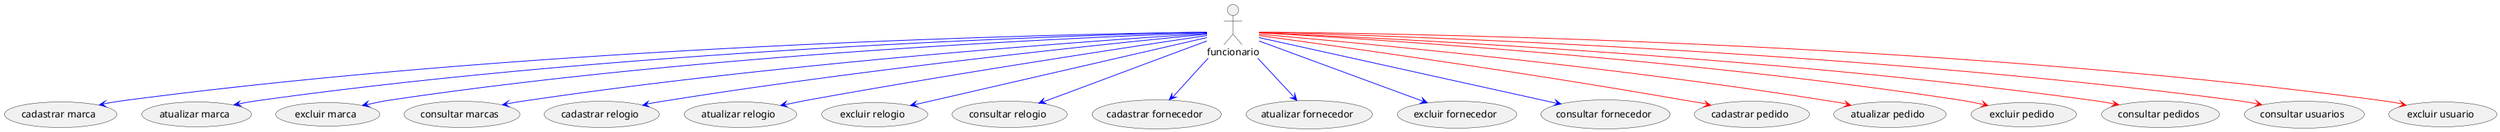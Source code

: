 @startuml funcionario

actor funcionario

' CRUD de marcas
funcionario --> (cadastrar marca) #Blue
funcionario --> (atualizar marca) #Blue
funcionario --> (excluir marca) #Blue
funcionario --> (consultar marcas) #Blue

' CRUD de relogio
funcionario --> (cadastrar relogio) #Blue
funcionario --> (atualizar relogio) #Blue
funcionario --> (excluir relogio) #Blue
funcionario --> (consultar relogio) #Blue

' CRUD de fornecedor
funcionario --> (cadastrar fornecedor) #Blue
funcionario --> (atualizar fornecedor) #Blue
funcionario --> (excluir fornecedor) #Blue
funcionario --> (consultar fornecedor) #Blue

' CRUD pedido
funcionario --> (cadastrar pedido) #Red
funcionario --> (atualizar pedido) #Red
funcionario --> (excluir pedido) #Red
funcionario --> (consultar pedidos) #Red

funcionario --> (consultar usuarios) #Red
funcionario --> (excluir usuario) #Red

@enduml